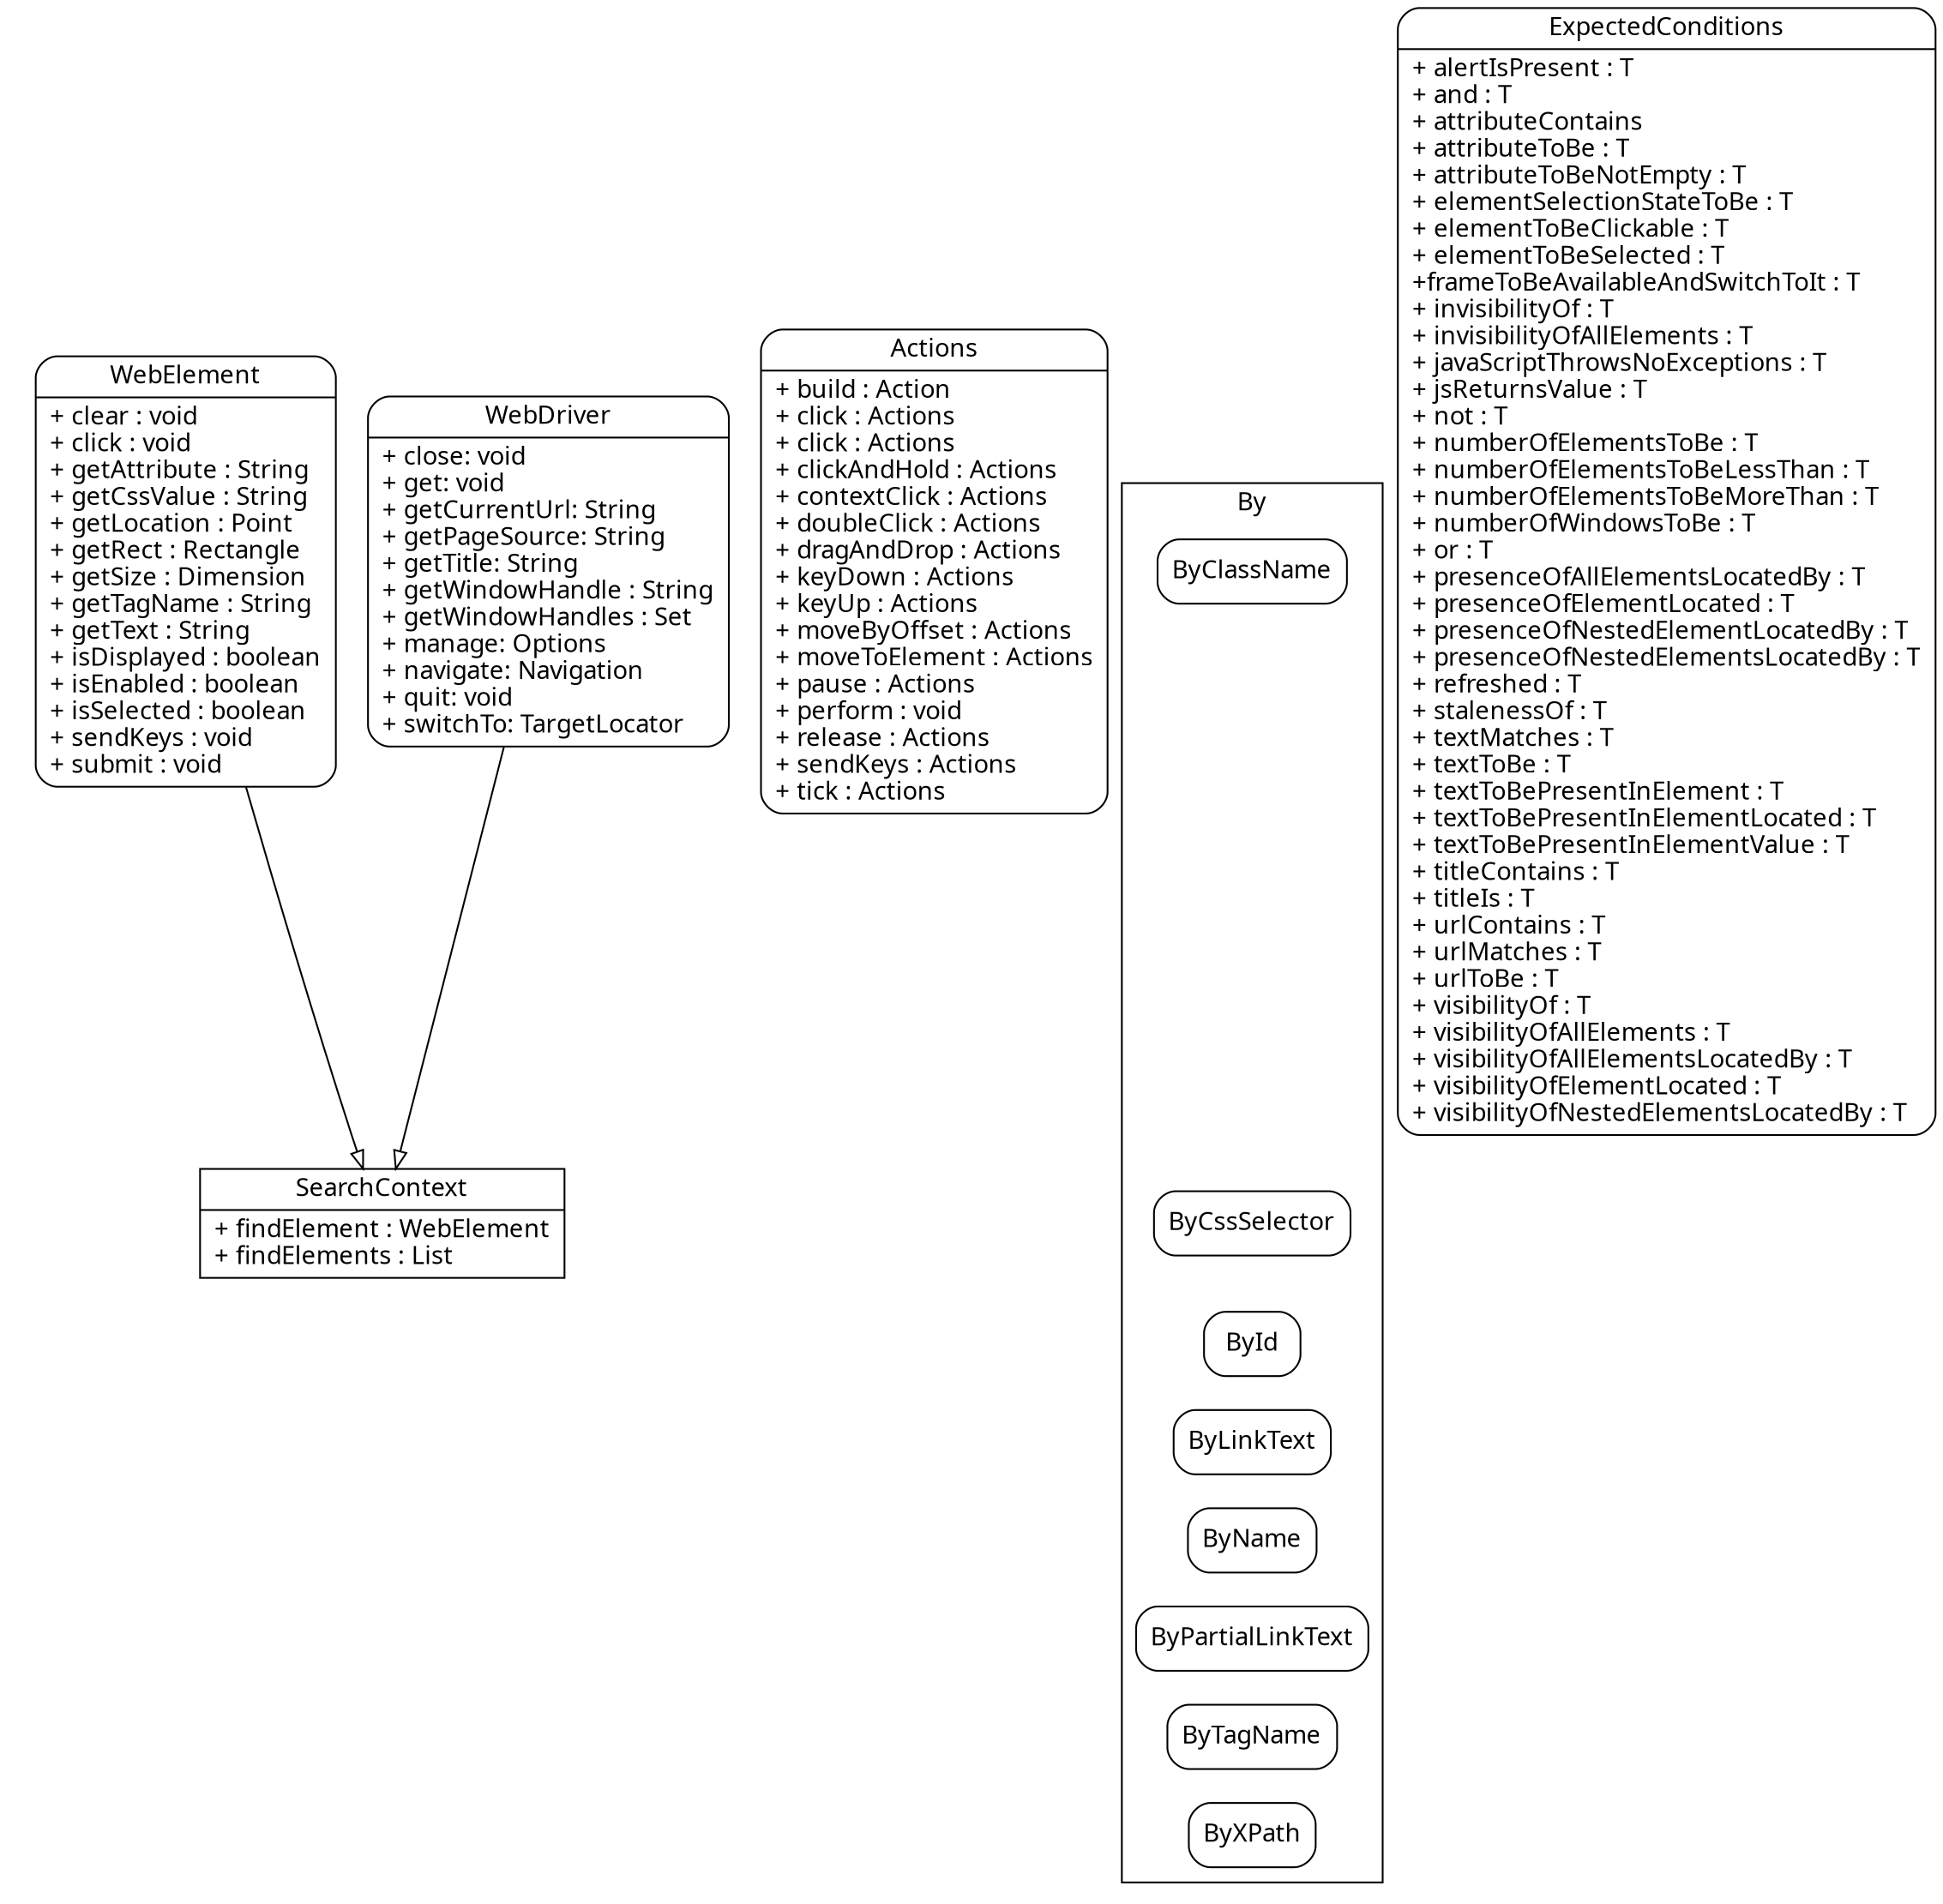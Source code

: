 # https://seleniumhq.github.io/selenium/docs/api/java/
# http://stamm-wilbrandt.de/GraphvizFiddle/
digraph G {
  size = "20,15"
  # rankdir = BT
  fontname = "Verdana"
  fontsize = 14
  node [
    fontname = "Verdana"
    fontsize = 14
    shape = "record"
  ]

  edge [
    dir = normal
    arrowhead = empty
    fontname = "Verdana"
    fontsize = 14
  ]

  WebDriver [
    style = rounded
    label = "{WebDriver|+ close: void\l+ get: void\l+ getCurrentUrl: String\l+ getPageSource: String\l+ getTitle: String\l+ getWindowHandle : String\l+ getWindowHandles : Set\l+ manage: Options\l+ navigate: Navigation\l+ quit: void\l+ switchTo: TargetLocator\l}"
  ]

  WebElement [
    style = rounded
    label = "{WebElement|+ clear : void\l+ click : void\l+ getAttribute : String\l+ getCssValue : String\l+ getLocation : Point\l+ getRect  : Rectangle\l+ getSize : Dimension\l+ getTagName : String\l+ getText : String\l+ isDisplayed : boolean\l+ isEnabled : boolean\l+ isSelected : boolean\l+ sendKeys : void\l+ submit : void\l}"
  ]

  SearchContext[
    label = "{SearchContext|+ findElement : WebElement\l+ findElements : List\l}"
  ]

  Actions [
    style = rounded
    label = "{Actions|+ build : Action\l+ click : Actions\l+ click : Actions\l+ clickAndHold : Actions\l+ contextClick : Actions\l+ doubleClick : Actions\l+ dragAndDrop : Actions\l+ keyDown : Actions\l+ keyUp : Actions\l+ moveByOffset : Actions\l+ moveToElement : Actions\l+ pause  : Actions\l+ perform : void\l+ release : Actions\l+ sendKeys : Actions\l+ tick  : Actions\l}"
  ]

  ByClassName [
    style = rounded
    label = "{ByClassName}"
  ]

  ByCssSelector [
    style = rounded
    label = "{ByCssSelector}"
  ]

  ById [
    style = rounded
    label = "{ById}"
  ]

  ByLinkText [
    style = rounded
    label = "{ByLinkText}"
  ]

  ByName [
    style = rounded
    label = "{ByName}"
  ]
  ByPartialLinkText [
    style = rounded
    label = "{ByPartialLinkText}"
  ]

  ByTagName [
    style = rounded
    label = "{ByTagName}"
  ]

  ByXPath [
    style = rounded
    label = "{ByXPath}"
  ]

  subgraph cluster_0 {
    style = invis;
    { WebDriver ; WebElement }-> SearchContext;
  }

  subgraph cluster_1 {
    edge[style = invis]
    len = 0
    label = "By"
    rankdir = "TB"
    rank = "same"
    ranksep = "0.05 equally"
    ByClassName -> ByCssSelector -> ById -> ByLinkText -> ByName -> ByPartialLinkText -> ByTagName -> ByXPath;
  }

  ExpectedConditions [
    style = rounded
    label = "{ExpectedConditions|+ alertIsPresent : T\l+ and : T\l+ attributeContains\l+ attributeToBe : T\l+ attributeToBeNotEmpty : T\l+ elementSelectionStateToBe  : T\l+ elementToBeClickable : T\l+ elementToBeSelected  : T\l+frameToBeAvailableAndSwitchToIt : T\l+ invisibilityOf : T\l+ invisibilityOfAllElements : T\l+ javaScriptThrowsNoExceptions : T\l+ jsReturnsValue : T\l+ not : T\l+ numberOfElementsToBe : T\l+ numberOfElementsToBeLessThan : T\l+ numberOfElementsToBeMoreThan : T\l+ numberOfWindowsToBe  : T\l+ or : T\l+ presenceOfAllElementsLocatedBy : T\l+ presenceOfElementLocated : T\l+ presenceOfNestedElementLocatedBy : T\l+ presenceOfNestedElementsLocatedBy : T\l+ refreshed : T\l+ stalenessOf : T\l+ textMatches : T\l+ textToBe : T\l+ textToBePresentInElement : T\l+ textToBePresentInElementLocated : T\l+ textToBePresentInElementValue : T\l+ titleContains : T\l+ titleIs : T\l+ urlContains : T\l+ urlMatches : T\l+ urlToBe : T\l+ visibilityOf : T\l+ visibilityOfAllElements : T\l+ visibilityOfAllElementsLocatedBy : T\l+ visibilityOfElementLocated : T\l+ visibilityOfNestedElementsLocatedBy : T\l}"
  ]

}



